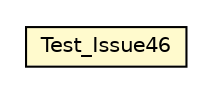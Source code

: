 #!/usr/local/bin/dot
#
# Class diagram 
# Generated by UMLGraph version R5_6-24-gf6e263 (http://www.umlgraph.org/)
#

digraph G {
	edge [fontname="Helvetica",fontsize=10,labelfontname="Helvetica",labelfontsize=10];
	node [fontname="Helvetica",fontsize=10,shape=plaintext];
	nodesep=0.25;
	ranksep=0.5;
	// com.chrisdoyle.validation.tests.Test_Issue46
	c203 [label=<<table title="com.chrisdoyle.validation.tests.Test_Issue46" border="0" cellborder="1" cellspacing="0" cellpadding="2" port="p" bgcolor="lemonChiffon" href="./Test_Issue46.html">
		<tr><td><table border="0" cellspacing="0" cellpadding="1">
<tr><td align="center" balign="center"> Test_Issue46 </td></tr>
		</table></td></tr>
		</table>>, URL="./Test_Issue46.html", fontname="Helvetica", fontcolor="black", fontsize=10.0];
}

